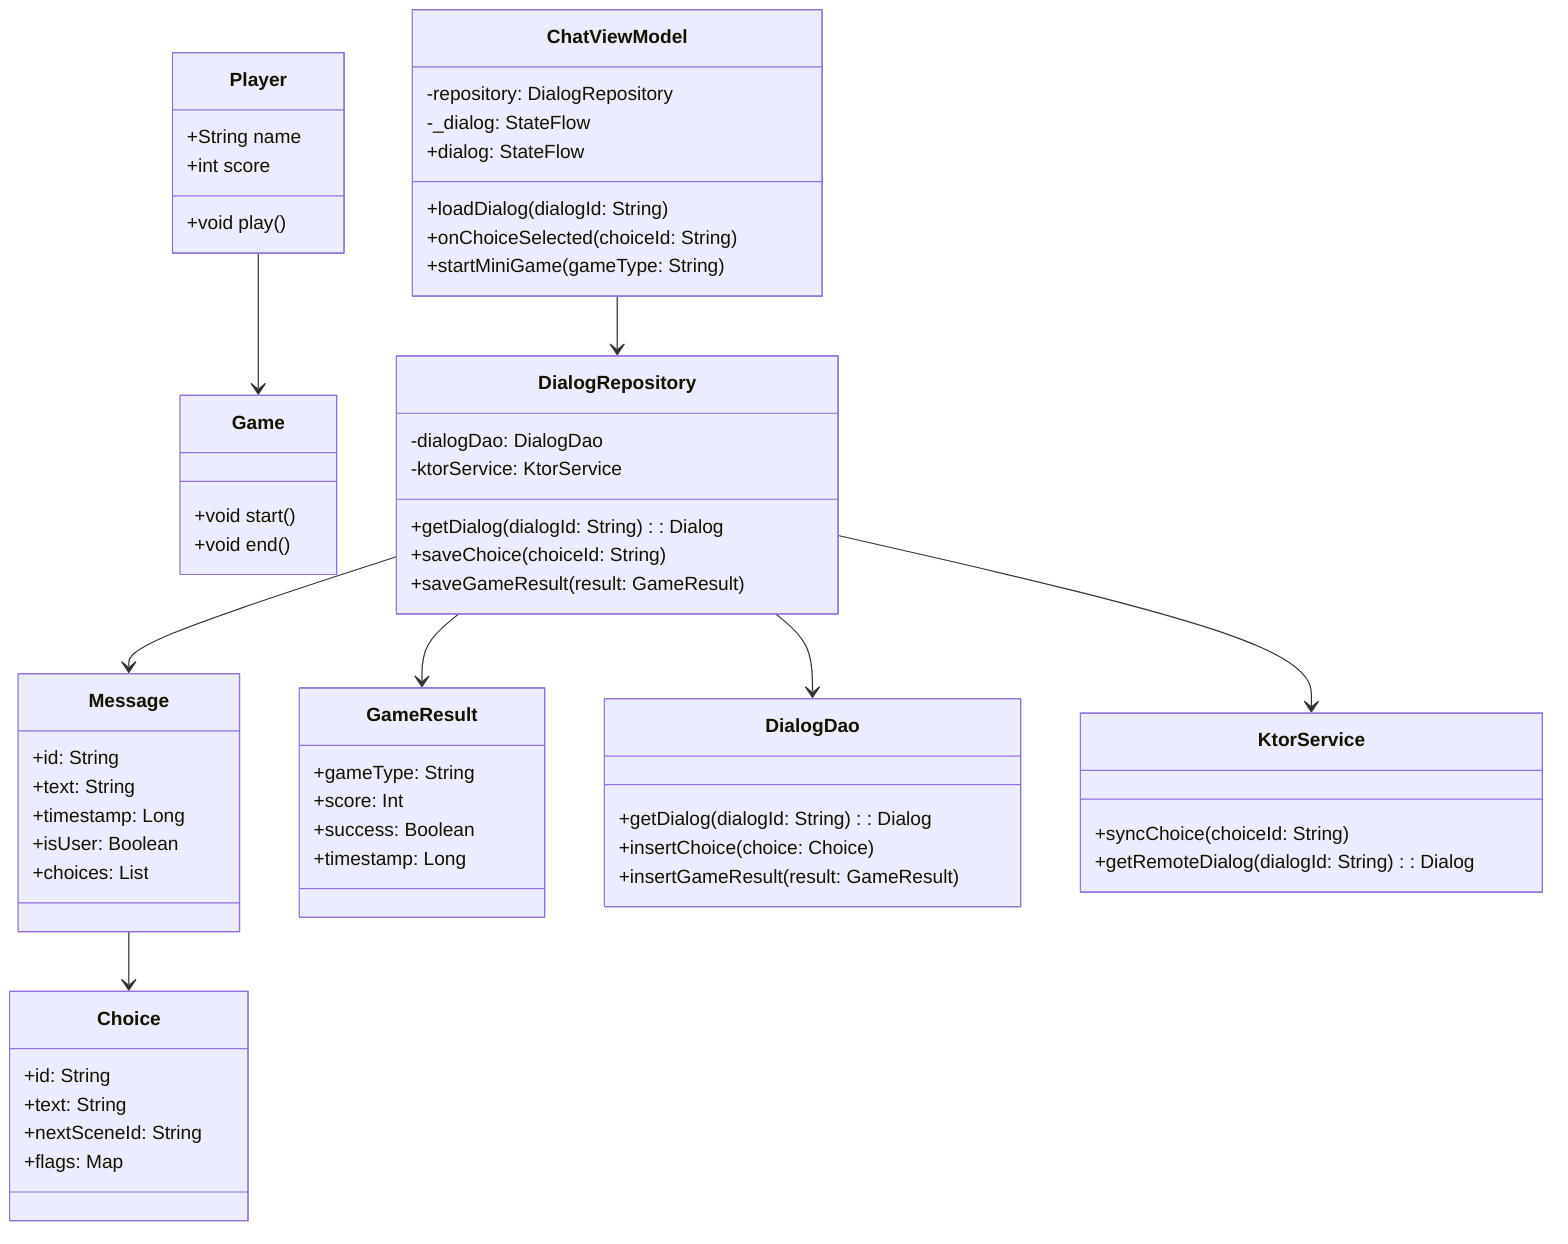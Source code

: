 ﻿classDiagram
  class Player {
    +String name
    +int score
    +void play()
  }
  class Game {
    +void start()
    +void end()
  }
  Player --> Game
  class ChatViewModel {
    -repository: DialogRepository
    -_dialog: StateFlow<Dialog?>
    +dialog: StateFlow<Dialog?>
    +loadDialog(dialogId: String)
    +onChoiceSelected(choiceId: String)
    +startMiniGame(gameType: String)
  }
  class DialogRepository {
    -dialogDao: DialogDao
    -ktorService: KtorService
    +getDialog(dialogId: String): Dialog
    +saveChoice(choiceId: String)
    +saveGameResult(result: GameResult)
  }
  class Message {
    +id: String
    +text: String
    +timestamp: Long
    +isUser: Boolean
    +choices: List<Choice>
  }
  class Choice {
    +id: String
    +text: String
    +nextSceneId: String
    +flags: Map<String, Boolean>
  }
  class GameResult {
    +gameType: String
    +score: Int
    +success: Boolean
    +timestamp: Long
  }
  class DialogDao {
    +getDialog(dialogId: String): Dialog
    +insertChoice(choice: Choice)
    +insertGameResult(result: GameResult)
  }
  class KtorService {
    +syncChoice(choiceId: String)
    +getRemoteDialog(dialogId: String): Dialog
  }
  ChatViewModel --> DialogRepository
  DialogRepository --> DialogDao
  DialogRepository --> KtorService
  DialogRepository --> Message
  Message --> Choice
  DialogRepository --> GameResult